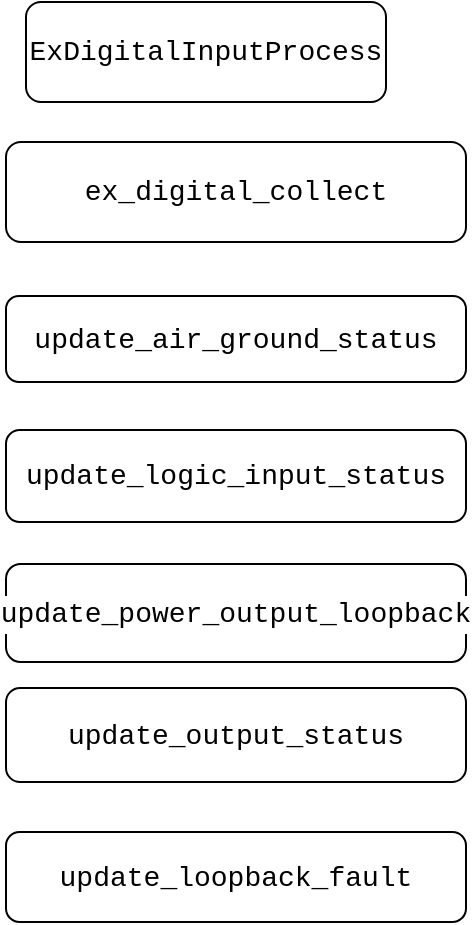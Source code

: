 <mxfile version="24.7.17">
  <diagram name="第 1 页" id="_pvCDaWZoxReVYvZeunP">
    <mxGraphModel dx="868" dy="478" grid="1" gridSize="10" guides="1" tooltips="1" connect="1" arrows="1" fold="1" page="1" pageScale="1" pageWidth="827" pageHeight="1169" math="0" shadow="0">
      <root>
        <mxCell id="0" />
        <mxCell id="1" parent="0" />
        <mxCell id="-6CV_cl3STBcPkpSoOHj-21" value="&lt;div style=&quot;background-color: rgb(255, 255, 255); font-family: Consolas, &amp;quot;Courier New&amp;quot;, monospace; font-size: 14px; line-height: 19px; white-space: pre;&quot;&gt;&lt;div style=&quot;line-height: 19px;&quot;&gt;&lt;div style=&quot;line-height: 19px;&quot;&gt;&lt;span style=&quot;&quot;&gt;ExDigitalInputProcess&lt;/span&gt;&lt;span class=&quot;fluent-read-loading&quot;&gt;&lt;/span&gt;&lt;/div&gt;&lt;/div&gt;&lt;/div&gt;" style="rounded=1;whiteSpace=wrap;html=1;fontColor=default;" vertex="1" parent="1">
          <mxGeometry x="100" y="20" width="180" height="50" as="geometry" />
        </mxCell>
        <mxCell id="-6CV_cl3STBcPkpSoOHj-41" value="&lt;div style=&quot;background-color: rgb(255, 255, 255); font-family: Consolas, &amp;quot;Courier New&amp;quot;, monospace; font-size: 14px; line-height: 19px; white-space: pre;&quot;&gt;&lt;div style=&quot;line-height: 19px;&quot;&gt;&lt;div style=&quot;line-height: 19px;&quot;&gt;&lt;div style=&quot;line-height: 19px;&quot;&gt;&lt;span style=&quot;&quot;&gt;ex_digital_collect&lt;/span&gt;&lt;/div&gt;&lt;/div&gt;&lt;/div&gt;&lt;/div&gt;" style="rounded=1;whiteSpace=wrap;html=1;fontColor=default;" vertex="1" parent="1">
          <mxGeometry x="90" y="90" width="230" height="50" as="geometry" />
        </mxCell>
        <mxCell id="-6CV_cl3STBcPkpSoOHj-42" value="&lt;div style=&quot;background-color: rgb(255, 255, 255); font-family: Consolas, &amp;quot;Courier New&amp;quot;, monospace; font-weight: normal; font-size: 14px; line-height: 19px; white-space: pre;&quot;&gt;&lt;div&gt;&lt;span style=&quot;&quot;&gt;update_logic_input_status&lt;/span&gt;&lt;/div&gt;&lt;/div&gt;" style="rounded=1;whiteSpace=wrap;html=1;fontColor=default;" vertex="1" parent="1">
          <mxGeometry x="90" y="234" width="230" height="46" as="geometry" />
        </mxCell>
        <mxCell id="-6CV_cl3STBcPkpSoOHj-43" value="&lt;div style=&quot;background-color: rgb(255, 255, 255); font-family: Consolas, &amp;quot;Courier New&amp;quot;, monospace; font-weight: normal; font-size: 14px; line-height: 19px; white-space: pre;&quot;&gt;&lt;div&gt;&lt;span style=&quot;&quot;&gt;update_air_ground_status&lt;/span&gt;&lt;/div&gt;&lt;/div&gt;" style="rounded=1;whiteSpace=wrap;html=1;fontColor=default;" vertex="1" parent="1">
          <mxGeometry x="90" y="167" width="230" height="43" as="geometry" />
        </mxCell>
        <mxCell id="-6CV_cl3STBcPkpSoOHj-44" value="&lt;div style=&quot;background-color: rgb(255, 255, 255); font-family: Consolas, &amp;quot;Courier New&amp;quot;, monospace; font-weight: normal; font-size: 14px; line-height: 19px; white-space: pre;&quot;&gt;&lt;div&gt;&lt;span style=&quot;&quot;&gt;update_power_output_loopback&lt;/span&gt;&lt;/div&gt;&lt;/div&gt;" style="rounded=1;whiteSpace=wrap;html=1;fontColor=default;" vertex="1" parent="1">
          <mxGeometry x="90" y="301" width="230" height="49" as="geometry" />
        </mxCell>
        <mxCell id="-6CV_cl3STBcPkpSoOHj-46" value="&lt;div style=&quot;background-color: rgb(255, 255, 255); font-family: Consolas, &amp;quot;Courier New&amp;quot;, monospace; font-size: 14px; line-height: 19px; white-space: pre;&quot;&gt;&lt;span style=&quot;&quot;&gt;update_output_status&lt;/span&gt;&lt;span class=&quot;fluent-read-loading&quot;&gt;&lt;/span&gt;&lt;/div&gt;" style="rounded=1;whiteSpace=wrap;html=1;fontColor=default;" vertex="1" parent="1">
          <mxGeometry x="90" y="363" width="230" height="47" as="geometry" />
        </mxCell>
        <mxCell id="-6CV_cl3STBcPkpSoOHj-47" value="&lt;div style=&quot;background-color: rgb(255, 255, 255); font-family: Consolas, &amp;quot;Courier New&amp;quot;, monospace; font-size: 14px; line-height: 19px; white-space: pre; -webkit-line-clamp: unset; max-height: unset;&quot;&gt;update_loopback_fault&lt;/div&gt;" style="rounded=1;whiteSpace=wrap;html=1;fontColor=default;" vertex="1" parent="1">
          <mxGeometry x="90" y="435" width="230" height="45" as="geometry" />
        </mxCell>
      </root>
    </mxGraphModel>
  </diagram>
</mxfile>
